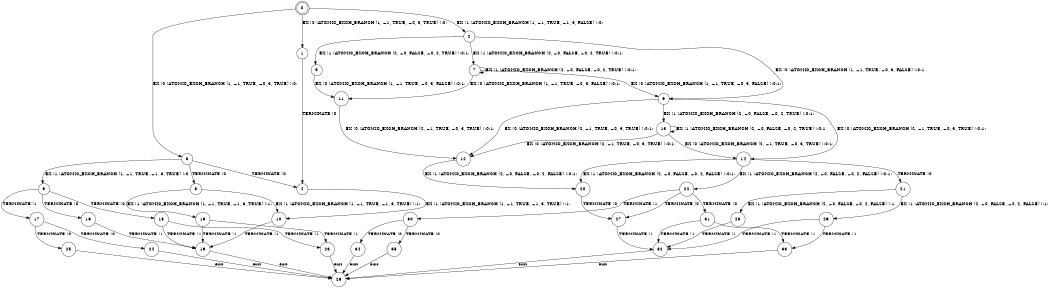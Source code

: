 digraph BCG {
size = "7, 10.5";
center = TRUE;
node [shape = circle];
0 [peripheries = 2];
0 -> 1 [label = "EX !0 !ATOMIC_EXCH_BRANCH (1, +1, TRUE, +0, 3, TRUE) !:0:"];
0 -> 2 [label = "EX !1 !ATOMIC_EXCH_BRANCH (1, +1, TRUE, +1, 3, FALSE) !:0:"];
0 -> 3 [label = "EX !0 !ATOMIC_EXCH_BRANCH (1, +1, TRUE, +0, 3, TRUE) !:0:"];
1 -> 4 [label = "TERMINATE !0"];
2 -> 5 [label = "EX !1 !ATOMIC_EXCH_BRANCH (2, +0, FALSE, +0, 2, TRUE) !:0:1:"];
2 -> 6 [label = "EX !0 !ATOMIC_EXCH_BRANCH (1, +1, TRUE, +0, 3, FALSE) !:0:1:"];
2 -> 7 [label = "EX !1 !ATOMIC_EXCH_BRANCH (2, +0, FALSE, +0, 2, TRUE) !:0:1:"];
3 -> 4 [label = "TERMINATE !0"];
3 -> 8 [label = "TERMINATE !0"];
3 -> 9 [label = "EX !1 !ATOMIC_EXCH_BRANCH (1, +1, TRUE, +1, 3, TRUE) !:0:"];
4 -> 10 [label = "EX !1 !ATOMIC_EXCH_BRANCH (1, +1, TRUE, +1, 3, TRUE) !:1:"];
5 -> 11 [label = "EX !0 !ATOMIC_EXCH_BRANCH (1, +1, TRUE, +0, 3, FALSE) !:0:1:"];
6 -> 12 [label = "EX !0 !ATOMIC_EXCH_BRANCH (2, +1, TRUE, +0, 3, TRUE) !:0:1:"];
6 -> 13 [label = "EX !1 !ATOMIC_EXCH_BRANCH (2, +0, FALSE, +0, 2, TRUE) !:0:1:"];
6 -> 14 [label = "EX !0 !ATOMIC_EXCH_BRANCH (2, +1, TRUE, +0, 3, TRUE) !:0:1:"];
7 -> 11 [label = "EX !0 !ATOMIC_EXCH_BRANCH (1, +1, TRUE, +0, 3, FALSE) !:0:1:"];
7 -> 6 [label = "EX !0 !ATOMIC_EXCH_BRANCH (1, +1, TRUE, +0, 3, FALSE) !:0:1:"];
7 -> 7 [label = "EX !1 !ATOMIC_EXCH_BRANCH (2, +0, FALSE, +0, 2, TRUE) !:0:1:"];
8 -> 10 [label = "EX !1 !ATOMIC_EXCH_BRANCH (1, +1, TRUE, +1, 3, TRUE) !:1:"];
8 -> 15 [label = "EX !1 !ATOMIC_EXCH_BRANCH (1, +1, TRUE, +1, 3, TRUE) !:1:"];
9 -> 16 [label = "TERMINATE !0"];
9 -> 17 [label = "TERMINATE !1"];
9 -> 18 [label = "TERMINATE !0"];
10 -> 19 [label = "TERMINATE !1"];
11 -> 12 [label = "EX !0 !ATOMIC_EXCH_BRANCH (2, +1, TRUE, +0, 3, TRUE) !:0:1:"];
12 -> 20 [label = "EX !1 !ATOMIC_EXCH_BRANCH (2, +0, FALSE, +0, 2, FALSE) !:0:1:"];
13 -> 12 [label = "EX !0 !ATOMIC_EXCH_BRANCH (2, +1, TRUE, +0, 3, TRUE) !:0:1:"];
13 -> 13 [label = "EX !1 !ATOMIC_EXCH_BRANCH (2, +0, FALSE, +0, 2, TRUE) !:0:1:"];
13 -> 14 [label = "EX !0 !ATOMIC_EXCH_BRANCH (2, +1, TRUE, +0, 3, TRUE) !:0:1:"];
14 -> 20 [label = "EX !1 !ATOMIC_EXCH_BRANCH (2, +0, FALSE, +0, 2, FALSE) !:0:1:"];
14 -> 21 [label = "TERMINATE !0"];
14 -> 22 [label = "EX !1 !ATOMIC_EXCH_BRANCH (2, +0, FALSE, +0, 2, FALSE) !:0:1:"];
15 -> 19 [label = "TERMINATE !1"];
15 -> 23 [label = "TERMINATE !1"];
16 -> 19 [label = "TERMINATE !1"];
17 -> 24 [label = "TERMINATE !0"];
17 -> 25 [label = "TERMINATE !0"];
18 -> 19 [label = "TERMINATE !1"];
18 -> 23 [label = "TERMINATE !1"];
19 -> 26 [label = "exit"];
20 -> 27 [label = "TERMINATE !0"];
21 -> 28 [label = "EX !1 !ATOMIC_EXCH_BRANCH (2, +0, FALSE, +0, 2, FALSE) !:1:"];
21 -> 29 [label = "EX !1 !ATOMIC_EXCH_BRANCH (2, +0, FALSE, +0, 2, FALSE) !:1:"];
22 -> 27 [label = "TERMINATE !0"];
22 -> 30 [label = "TERMINATE !1"];
22 -> 31 [label = "TERMINATE !0"];
23 -> 26 [label = "exit"];
24 -> 26 [label = "exit"];
25 -> 26 [label = "exit"];
27 -> 32 [label = "TERMINATE !1"];
28 -> 32 [label = "TERMINATE !1"];
29 -> 32 [label = "TERMINATE !1"];
29 -> 33 [label = "TERMINATE !1"];
30 -> 34 [label = "TERMINATE !0"];
30 -> 35 [label = "TERMINATE !0"];
31 -> 32 [label = "TERMINATE !1"];
31 -> 33 [label = "TERMINATE !1"];
32 -> 26 [label = "exit"];
33 -> 26 [label = "exit"];
34 -> 26 [label = "exit"];
35 -> 26 [label = "exit"];
}
